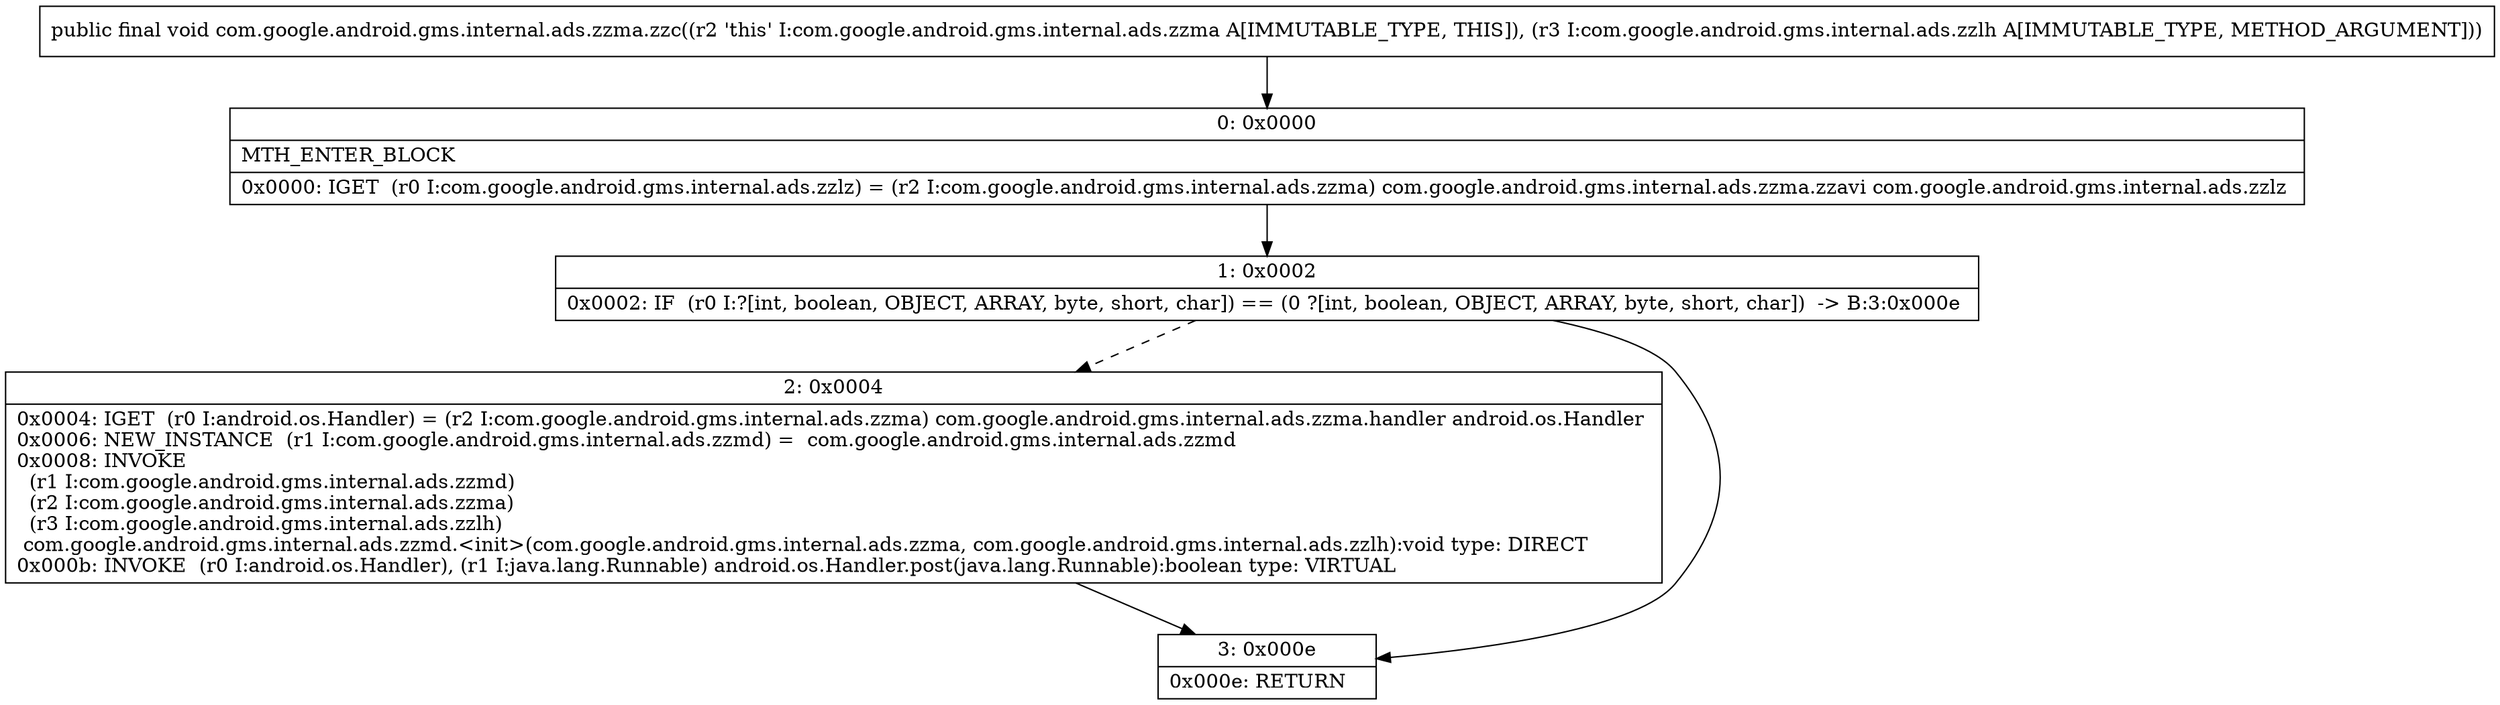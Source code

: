 digraph "CFG forcom.google.android.gms.internal.ads.zzma.zzc(Lcom\/google\/android\/gms\/internal\/ads\/zzlh;)V" {
Node_0 [shape=record,label="{0\:\ 0x0000|MTH_ENTER_BLOCK\l|0x0000: IGET  (r0 I:com.google.android.gms.internal.ads.zzlz) = (r2 I:com.google.android.gms.internal.ads.zzma) com.google.android.gms.internal.ads.zzma.zzavi com.google.android.gms.internal.ads.zzlz \l}"];
Node_1 [shape=record,label="{1\:\ 0x0002|0x0002: IF  (r0 I:?[int, boolean, OBJECT, ARRAY, byte, short, char]) == (0 ?[int, boolean, OBJECT, ARRAY, byte, short, char])  \-\> B:3:0x000e \l}"];
Node_2 [shape=record,label="{2\:\ 0x0004|0x0004: IGET  (r0 I:android.os.Handler) = (r2 I:com.google.android.gms.internal.ads.zzma) com.google.android.gms.internal.ads.zzma.handler android.os.Handler \l0x0006: NEW_INSTANCE  (r1 I:com.google.android.gms.internal.ads.zzmd) =  com.google.android.gms.internal.ads.zzmd \l0x0008: INVOKE  \l  (r1 I:com.google.android.gms.internal.ads.zzmd)\l  (r2 I:com.google.android.gms.internal.ads.zzma)\l  (r3 I:com.google.android.gms.internal.ads.zzlh)\l com.google.android.gms.internal.ads.zzmd.\<init\>(com.google.android.gms.internal.ads.zzma, com.google.android.gms.internal.ads.zzlh):void type: DIRECT \l0x000b: INVOKE  (r0 I:android.os.Handler), (r1 I:java.lang.Runnable) android.os.Handler.post(java.lang.Runnable):boolean type: VIRTUAL \l}"];
Node_3 [shape=record,label="{3\:\ 0x000e|0x000e: RETURN   \l}"];
MethodNode[shape=record,label="{public final void com.google.android.gms.internal.ads.zzma.zzc((r2 'this' I:com.google.android.gms.internal.ads.zzma A[IMMUTABLE_TYPE, THIS]), (r3 I:com.google.android.gms.internal.ads.zzlh A[IMMUTABLE_TYPE, METHOD_ARGUMENT])) }"];
MethodNode -> Node_0;
Node_0 -> Node_1;
Node_1 -> Node_2[style=dashed];
Node_1 -> Node_3;
Node_2 -> Node_3;
}

